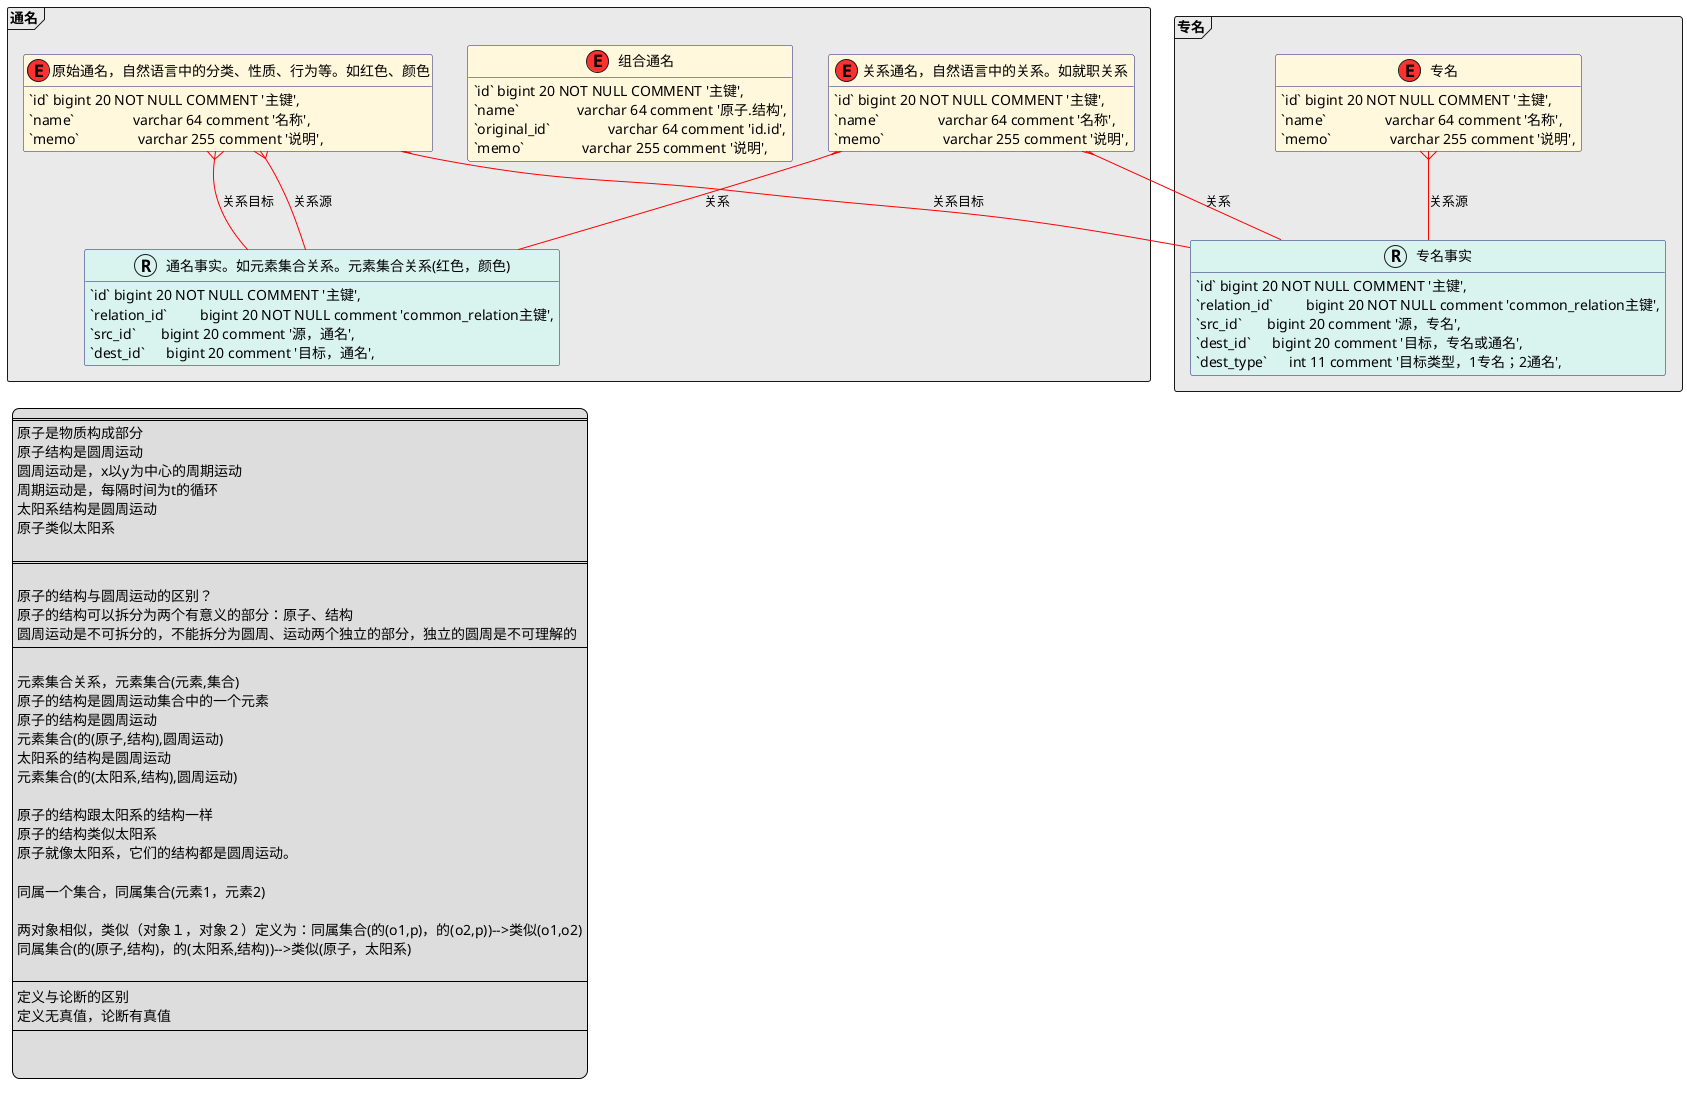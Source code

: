 @startuml

/'实体表'/
!define EntityTable(name,desc) class name as "desc" << (E,#FF3030) >>  #CORNSILK
/'子集表'/
!define SubsetTable(name,desc) class name as "desc" << (S,#FFDEAD) >>
/'关系表'/
!define RelationTable(name,desc) class name as "desc" << (R,#D9F4EF) >>  #D9F4EF
/'日志表'/
!define LogRecordTable(name,desc) class name as "desc" << (L,#8DB6CD) >>
/'验证表'/
!define CommonTable(name,desc) class name as "desc" << (C,#B5B5B5) >>



!define varchar(x) varchar x
!define tinyint(x) tinyint x
!define smallint(x) smallint x
!define mediumint(x) mediumint x
!define int(x) int x
!define bigint(x) bigint x
!define decimal(x,y) decimal x,y

hide methods
hide stereotypes

skinparam class {
    BackgroundColor white
    ArrowColor red
    BorderColor MidnightBlue
}



package 通名 <<Frame>> #EAEAEA{

    EntityTable(common_signal_name, "原始通名，自然语言中的分类、性质、行为等。如红色、颜色"){
        `id` bigint(20) NOT NULL COMMENT '主键',
        `name`                varchar(64) comment '名称',
        `memo`                varchar(255) comment '说明',
        PRIMARY KEY (`id`)
    }

    EntityTable(common_compose_name, "组合通名"){
        `id` bigint(20) NOT NULL COMMENT '主键',
        `name`                varchar(64) comment '原子.结构',
        `original_id`                varchar(64) comment 'id.id',
        `memo`                varchar(255) comment '说明',
        PRIMARY KEY (`id`)
    }

    EntityTable(common_relation, "关系通名，自然语言中的关系。如就职关系"){
        `id` bigint(20) NOT NULL COMMENT '主键',
        `name`                varchar(64) comment '名称',
        `memo`                varchar(255) comment '说明',
        PRIMARY KEY (`id`)
    }

    RelationTable(common_fact, "通名事实。如元素集合关系。元素集合关系(红色，颜色)"){
        `id` bigint(20) NOT NULL COMMENT '主键',
        `relation_id`         bigint(20) NOT NULL comment 'common_relation主键',
        `src_id`       bigint(20) comment '源，通名',
        `dest_id`      bigint(20) comment '目标，通名',
        PRIMARY KEY (`id`)
    }

    common_signal_name }-- common_fact:关系源
    common_signal_name }-- common_fact:关系目标
    common_relation }-- common_fact:关系


}

package 专名 <<Frame>> #EAEAEA{

    EntityTable(proper_name, "专名"){
        `id` bigint(20) NOT NULL COMMENT '主键',
        `name`                varchar(64) comment '名称',
        `memo`                varchar(255) comment '说明',
        PRIMARY KEY (`id`)
    }

    RelationTable(proper_fact, "专名事实"){
        `id` bigint(20) NOT NULL COMMENT '主键',
        `relation_id`         bigint(20) NOT NULL comment 'common_relation主键',
        `src_id`       bigint(20) comment '源，专名',
        `dest_id`      bigint(20) comment '目标，专名或通名',
        `dest_type`      int(11) comment '目标类型，1专名；2通名',
        PRIMARY KEY (`id`)
    }

    proper_name }-- proper_fact:关系源
    common_signal_name }-- proper_fact:关系目标
    common_relation }-- proper_fact:关系


}

legend left
====
原子是物质构成部分
原子结构是圆周运动
圆周运动是，x以y为中心的周期运动
周期运动是，每隔时间为t的循环
太阳系结构是圆周运动
原子类似太阳系

====

原子的结构与圆周运动的区别？
原子的结构可以拆分为两个有意义的部分：原子、结构
圆周运动是不可拆分的，不能拆分为圆周、运动两个独立的部分，独立的圆周是不可理解的
----

元素集合关系，元素集合(元素,集合)
原子的结构是圆周运动集合中的一个元素
原子的结构是圆周运动
元素集合(的(原子,结构),圆周运动)
太阳系的结构是圆周运动
元素集合(的(太阳系,结构),圆周运动)

原子的结构跟太阳系的结构一样
原子的结构类似太阳系
原子就像太阳系，它们的结构都是圆周运动。

同属一个集合，同属集合(元素1，元素2)

两对象相似，类似（对象１，对象２）定义为：同属集合(的(o1,p)，的(o2,p))-->类似(o1,o2)
同属集合(的(原子,结构)，的(太阳系,结构))-->类似(原子，太阳系)

----
定义与论断的区别
定义无真值，论断有真值
----


endlegend
@enduml


